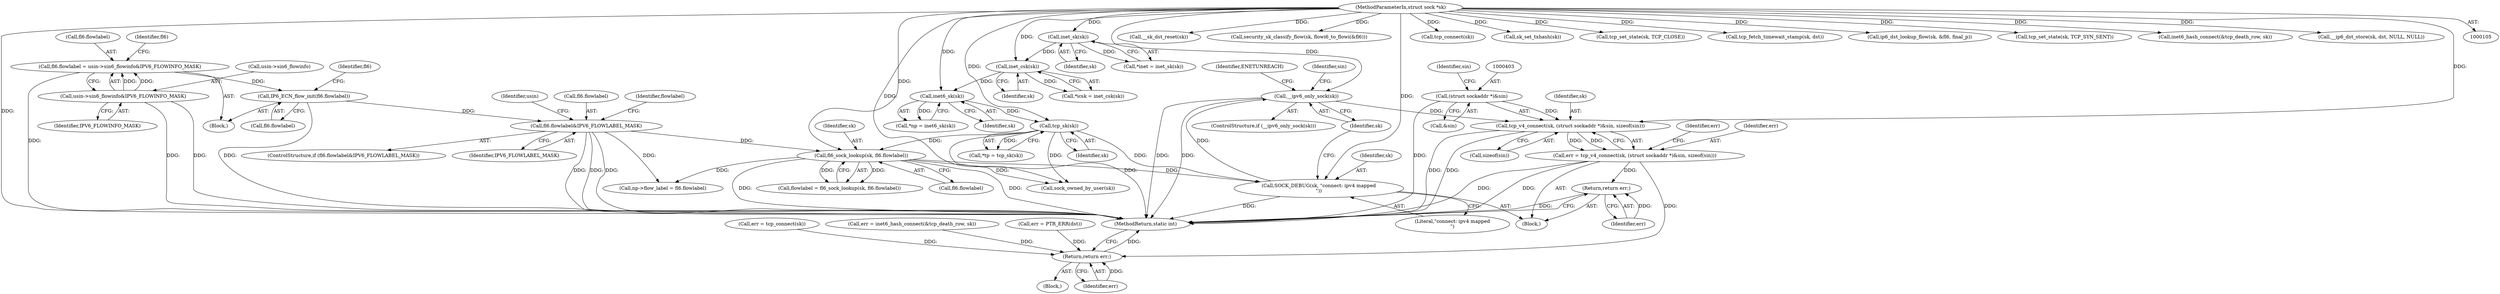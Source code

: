 digraph "0_linux_45f6fad84cc305103b28d73482b344d7f5b76f39_15@API" {
"1000400" [label="(Call,tcp_v4_connect(sk, (struct sockaddr *)&sin, sizeof(sin)))"];
"1000351" [label="(Call,__ipv6_only_sock(sk))"];
"1000347" [label="(Call,SOCK_DEBUG(sk, \"connect: ipv4 mapped\n\"))"];
"1000134" [label="(Call,tcp_sk(sk))"];
"1000129" [label="(Call,inet6_sk(sk))"];
"1000124" [label="(Call,inet_csk(sk))"];
"1000119" [label="(Call,inet_sk(sk))"];
"1000106" [label="(MethodParameterIn,struct sock *sk)"];
"1000197" [label="(Call,fl6_sock_lookup(sk, fl6.flowlabel))"];
"1000188" [label="(Call,fl6.flowlabel&IPV6_FLOWLABEL_MASK)"];
"1000183" [label="(Call,IP6_ECN_flow_init(fl6.flowlabel))"];
"1000174" [label="(Call,fl6.flowlabel = usin->sin6_flowinfo&IPV6_FLOWINFO_MASK)"];
"1000178" [label="(Call,usin->sin6_flowinfo&IPV6_FLOWINFO_MASK)"];
"1000402" [label="(Call,(struct sockaddr *)&sin)"];
"1000398" [label="(Call,err = tcp_v4_connect(sk, (struct sockaddr *)&sin, sizeof(sin)))"];
"1000441" [label="(Return,return err;)"];
"1000715" [label="(Return,return err;)"];
"1000135" [label="(Identifier,sk)"];
"1000189" [label="(Call,fl6.flowlabel)"];
"1000399" [label="(Identifier,err)"];
"1000195" [label="(Call,flowlabel = fl6_sock_lookup(sk, fl6.flowlabel))"];
"1000190" [label="(Identifier,fl6)"];
"1000351" [label="(Call,__ipv6_only_sock(sk))"];
"1000702" [label="(Call,__sk_dst_reset(sk))"];
"1000185" [label="(Identifier,fl6)"];
"1000175" [label="(Call,fl6.flowlabel)"];
"1000401" [label="(Identifier,sk)"];
"1000523" [label="(Call,security_sk_classify_flow(sk, flowi6_to_flowi(&fl6)))"];
"1000182" [label="(Identifier,IPV6_FLOWINFO_MASK)"];
"1000119" [label="(Call,inet_sk(sk))"];
"1000117" [label="(Call,*inet = inet_sk(sk))"];
"1000689" [label="(Call,err = tcp_connect(sk))"];
"1000109" [label="(Block,)"];
"1000196" [label="(Identifier,flowlabel)"];
"1000402" [label="(Call,(struct sockaddr *)&sin)"];
"1000441" [label="(Return,return err;)"];
"1000122" [label="(Call,*icsk = inet_csk(sk))"];
"1000179" [label="(Call,usin->sin6_flowinfo)"];
"1000717" [label="(MethodReturn,static int)"];
"1000328" [label="(Call,np->flow_label = fl6.flowlabel)"];
"1000409" [label="(Identifier,err)"];
"1000120" [label="(Identifier,sk)"];
"1000174" [label="(Call,fl6.flowlabel = usin->sin6_flowinfo&IPV6_FLOWINFO_MASK)"];
"1000398" [label="(Call,err = tcp_v4_connect(sk, (struct sockaddr *)&sin, sizeof(sin)))"];
"1000691" [label="(Call,tcp_connect(sk))"];
"1000192" [label="(Identifier,IPV6_FLOWLABEL_MASK)"];
"1000655" [label="(Call,sk_set_txhash(sk))"];
"1000355" [label="(Identifier,ENETUNREACH)"];
"1000699" [label="(Call,tcp_set_state(sk, TCP_CLOSE))"];
"1000406" [label="(Call,sizeof(sin))"];
"1000187" [label="(ControlStructure,if (fl6.flowlabel&IPV6_FLOWLABEL_MASK))"];
"1000178" [label="(Call,usin->sin6_flowinfo&IPV6_FLOWINFO_MASK)"];
"1000348" [label="(Identifier,sk)"];
"1000125" [label="(Identifier,sk)"];
"1000358" [label="(Identifier,sin)"];
"1000602" [label="(Call,tcp_fetch_timewait_stamp(sk, dst))"];
"1000404" [label="(Call,&sin)"];
"1000442" [label="(Identifier,err)"];
"1000646" [label="(Call,err = inet6_hash_connect(&tcp_death_row, sk))"];
"1000352" [label="(Identifier,sk)"];
"1000530" [label="(Call,ip6_dst_lookup_flow(sk, &fl6, final_p))"];
"1000173" [label="(Block,)"];
"1000716" [label="(Identifier,err)"];
"1000132" [label="(Call,*tp = tcp_sk(sk))"];
"1000127" [label="(Call,*np = inet6_sk(sk))"];
"1000643" [label="(Call,tcp_set_state(sk, TCP_SYN_SENT))"];
"1000648" [label="(Call,inet6_hash_connect(&tcp_death_row, sk))"];
"1000199" [label="(Call,fl6.flowlabel)"];
"1000198" [label="(Identifier,sk)"];
"1000106" [label="(MethodParameterIn,struct sock *sk)"];
"1000407" [label="(Identifier,sin)"];
"1000350" [label="(ControlStructure,if (__ipv6_only_sock(sk)))"];
"1000715" [label="(Return,return err;)"];
"1000400" [label="(Call,tcp_v4_connect(sk, (struct sockaddr *)&sin, sizeof(sin)))"];
"1000347" [label="(Call,SOCK_DEBUG(sk, \"connect: ipv4 mapped\n\"))"];
"1000349" [label="(Literal,\"connect: ipv4 mapped\n\")"];
"1000184" [label="(Call,fl6.flowlabel)"];
"1000539" [label="(Call,err = PTR_ERR(dst))"];
"1000130" [label="(Identifier,sk)"];
"1000124" [label="(Call,inet_csk(sk))"];
"1000129" [label="(Call,inet6_sk(sk))"];
"1000576" [label="(Call,__ip6_dst_store(sk, dst, NULL, NULL))"];
"1000134" [label="(Call,tcp_sk(sk))"];
"1000214" [label="(Identifier,usin)"];
"1000183" [label="(Call,IP6_ECN_flow_init(fl6.flowlabel))"];
"1000513" [label="(Call,sock_owned_by_user(sk))"];
"1000188" [label="(Call,fl6.flowlabel&IPV6_FLOWLABEL_MASK)"];
"1000197" [label="(Call,fl6_sock_lookup(sk, fl6.flowlabel))"];
"1000339" [label="(Block,)"];
"1000400" -> "1000398"  [label="AST: "];
"1000400" -> "1000406"  [label="CFG: "];
"1000401" -> "1000400"  [label="AST: "];
"1000402" -> "1000400"  [label="AST: "];
"1000406" -> "1000400"  [label="AST: "];
"1000398" -> "1000400"  [label="CFG: "];
"1000400" -> "1000717"  [label="DDG: "];
"1000400" -> "1000717"  [label="DDG: "];
"1000400" -> "1000398"  [label="DDG: "];
"1000400" -> "1000398"  [label="DDG: "];
"1000351" -> "1000400"  [label="DDG: "];
"1000106" -> "1000400"  [label="DDG: "];
"1000402" -> "1000400"  [label="DDG: "];
"1000351" -> "1000350"  [label="AST: "];
"1000351" -> "1000352"  [label="CFG: "];
"1000352" -> "1000351"  [label="AST: "];
"1000355" -> "1000351"  [label="CFG: "];
"1000358" -> "1000351"  [label="CFG: "];
"1000351" -> "1000717"  [label="DDG: "];
"1000351" -> "1000717"  [label="DDG: "];
"1000347" -> "1000351"  [label="DDG: "];
"1000106" -> "1000351"  [label="DDG: "];
"1000347" -> "1000339"  [label="AST: "];
"1000347" -> "1000349"  [label="CFG: "];
"1000348" -> "1000347"  [label="AST: "];
"1000349" -> "1000347"  [label="AST: "];
"1000352" -> "1000347"  [label="CFG: "];
"1000347" -> "1000717"  [label="DDG: "];
"1000134" -> "1000347"  [label="DDG: "];
"1000197" -> "1000347"  [label="DDG: "];
"1000106" -> "1000347"  [label="DDG: "];
"1000134" -> "1000132"  [label="AST: "];
"1000134" -> "1000135"  [label="CFG: "];
"1000135" -> "1000134"  [label="AST: "];
"1000132" -> "1000134"  [label="CFG: "];
"1000134" -> "1000717"  [label="DDG: "];
"1000134" -> "1000132"  [label="DDG: "];
"1000129" -> "1000134"  [label="DDG: "];
"1000106" -> "1000134"  [label="DDG: "];
"1000134" -> "1000197"  [label="DDG: "];
"1000134" -> "1000513"  [label="DDG: "];
"1000129" -> "1000127"  [label="AST: "];
"1000129" -> "1000130"  [label="CFG: "];
"1000130" -> "1000129"  [label="AST: "];
"1000127" -> "1000129"  [label="CFG: "];
"1000129" -> "1000127"  [label="DDG: "];
"1000124" -> "1000129"  [label="DDG: "];
"1000106" -> "1000129"  [label="DDG: "];
"1000124" -> "1000122"  [label="AST: "];
"1000124" -> "1000125"  [label="CFG: "];
"1000125" -> "1000124"  [label="AST: "];
"1000122" -> "1000124"  [label="CFG: "];
"1000124" -> "1000122"  [label="DDG: "];
"1000119" -> "1000124"  [label="DDG: "];
"1000106" -> "1000124"  [label="DDG: "];
"1000119" -> "1000117"  [label="AST: "];
"1000119" -> "1000120"  [label="CFG: "];
"1000120" -> "1000119"  [label="AST: "];
"1000117" -> "1000119"  [label="CFG: "];
"1000119" -> "1000117"  [label="DDG: "];
"1000106" -> "1000119"  [label="DDG: "];
"1000106" -> "1000105"  [label="AST: "];
"1000106" -> "1000717"  [label="DDG: "];
"1000106" -> "1000197"  [label="DDG: "];
"1000106" -> "1000513"  [label="DDG: "];
"1000106" -> "1000523"  [label="DDG: "];
"1000106" -> "1000530"  [label="DDG: "];
"1000106" -> "1000576"  [label="DDG: "];
"1000106" -> "1000602"  [label="DDG: "];
"1000106" -> "1000643"  [label="DDG: "];
"1000106" -> "1000648"  [label="DDG: "];
"1000106" -> "1000655"  [label="DDG: "];
"1000106" -> "1000691"  [label="DDG: "];
"1000106" -> "1000699"  [label="DDG: "];
"1000106" -> "1000702"  [label="DDG: "];
"1000197" -> "1000195"  [label="AST: "];
"1000197" -> "1000199"  [label="CFG: "];
"1000198" -> "1000197"  [label="AST: "];
"1000199" -> "1000197"  [label="AST: "];
"1000195" -> "1000197"  [label="CFG: "];
"1000197" -> "1000717"  [label="DDG: "];
"1000197" -> "1000717"  [label="DDG: "];
"1000197" -> "1000195"  [label="DDG: "];
"1000197" -> "1000195"  [label="DDG: "];
"1000188" -> "1000197"  [label="DDG: "];
"1000197" -> "1000328"  [label="DDG: "];
"1000197" -> "1000513"  [label="DDG: "];
"1000188" -> "1000187"  [label="AST: "];
"1000188" -> "1000192"  [label="CFG: "];
"1000189" -> "1000188"  [label="AST: "];
"1000192" -> "1000188"  [label="AST: "];
"1000196" -> "1000188"  [label="CFG: "];
"1000214" -> "1000188"  [label="CFG: "];
"1000188" -> "1000717"  [label="DDG: "];
"1000188" -> "1000717"  [label="DDG: "];
"1000188" -> "1000717"  [label="DDG: "];
"1000183" -> "1000188"  [label="DDG: "];
"1000188" -> "1000328"  [label="DDG: "];
"1000183" -> "1000173"  [label="AST: "];
"1000183" -> "1000184"  [label="CFG: "];
"1000184" -> "1000183"  [label="AST: "];
"1000190" -> "1000183"  [label="CFG: "];
"1000183" -> "1000717"  [label="DDG: "];
"1000174" -> "1000183"  [label="DDG: "];
"1000174" -> "1000173"  [label="AST: "];
"1000174" -> "1000178"  [label="CFG: "];
"1000175" -> "1000174"  [label="AST: "];
"1000178" -> "1000174"  [label="AST: "];
"1000185" -> "1000174"  [label="CFG: "];
"1000174" -> "1000717"  [label="DDG: "];
"1000178" -> "1000174"  [label="DDG: "];
"1000178" -> "1000174"  [label="DDG: "];
"1000178" -> "1000182"  [label="CFG: "];
"1000179" -> "1000178"  [label="AST: "];
"1000182" -> "1000178"  [label="AST: "];
"1000178" -> "1000717"  [label="DDG: "];
"1000178" -> "1000717"  [label="DDG: "];
"1000402" -> "1000404"  [label="CFG: "];
"1000403" -> "1000402"  [label="AST: "];
"1000404" -> "1000402"  [label="AST: "];
"1000407" -> "1000402"  [label="CFG: "];
"1000402" -> "1000717"  [label="DDG: "];
"1000398" -> "1000339"  [label="AST: "];
"1000399" -> "1000398"  [label="AST: "];
"1000409" -> "1000398"  [label="CFG: "];
"1000398" -> "1000717"  [label="DDG: "];
"1000398" -> "1000717"  [label="DDG: "];
"1000398" -> "1000441"  [label="DDG: "];
"1000398" -> "1000715"  [label="DDG: "];
"1000441" -> "1000339"  [label="AST: "];
"1000441" -> "1000442"  [label="CFG: "];
"1000442" -> "1000441"  [label="AST: "];
"1000717" -> "1000441"  [label="CFG: "];
"1000441" -> "1000717"  [label="DDG: "];
"1000442" -> "1000441"  [label="DDG: "];
"1000715" -> "1000109"  [label="AST: "];
"1000715" -> "1000716"  [label="CFG: "];
"1000716" -> "1000715"  [label="AST: "];
"1000717" -> "1000715"  [label="CFG: "];
"1000715" -> "1000717"  [label="DDG: "];
"1000716" -> "1000715"  [label="DDG: "];
"1000539" -> "1000715"  [label="DDG: "];
"1000689" -> "1000715"  [label="DDG: "];
"1000646" -> "1000715"  [label="DDG: "];
}

